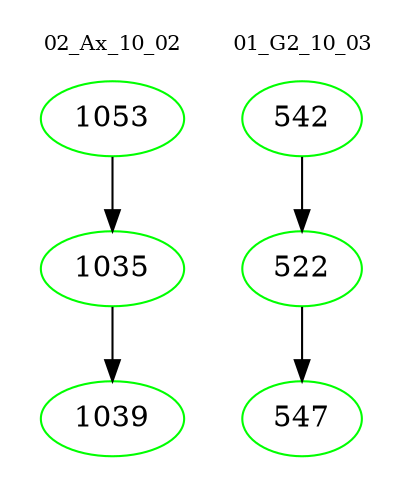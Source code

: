 digraph{
subgraph cluster_0 {
color = white
label = "02_Ax_10_02";
fontsize=10;
T0_1053 [label="1053", color="green"]
T0_1053 -> T0_1035 [color="black"]
T0_1035 [label="1035", color="green"]
T0_1035 -> T0_1039 [color="black"]
T0_1039 [label="1039", color="green"]
}
subgraph cluster_1 {
color = white
label = "01_G2_10_03";
fontsize=10;
T1_542 [label="542", color="green"]
T1_542 -> T1_522 [color="black"]
T1_522 [label="522", color="green"]
T1_522 -> T1_547 [color="black"]
T1_547 [label="547", color="green"]
}
}

